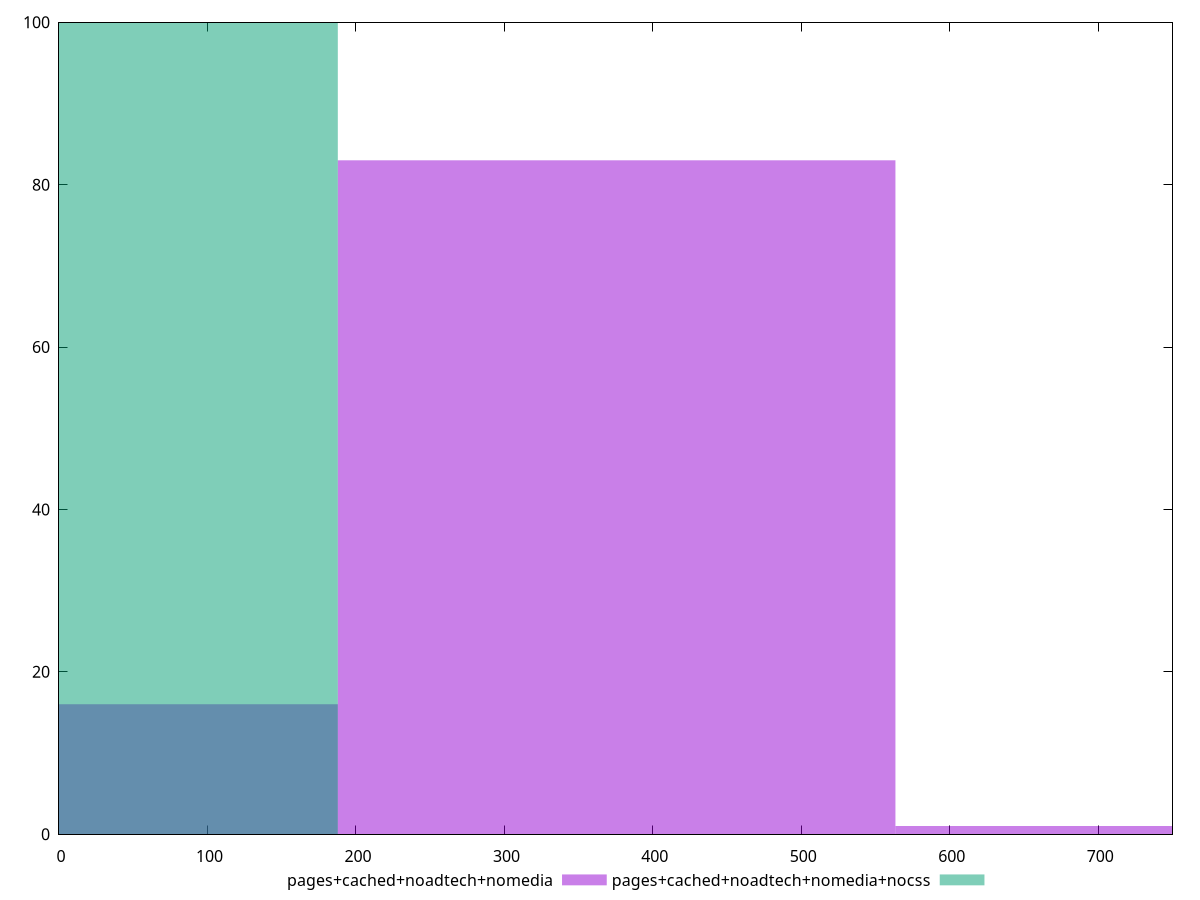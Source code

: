 reset

$pagesCachedNoadtechNomedia <<EOF
375.5881066178498 83
0 16
751.1762132356996 1
EOF

$pagesCachedNoadtechNomediaNocss <<EOF
0 100
EOF

set key outside below
set boxwidth 375.5881066178498
set xrange [0:750]
set yrange [0:100]
set trange [0:100]
set style fill transparent solid 0.5 noborder
set terminal svg size 640, 500 enhanced background rgb 'white'
set output "report_00013_2021-02-09T12-04-24.940Z/unused-css-rules/comparison/histogram/3_vs_4.svg"

plot $pagesCachedNoadtechNomedia title "pages+cached+noadtech+nomedia" with boxes, \
     $pagesCachedNoadtechNomediaNocss title "pages+cached+noadtech+nomedia+nocss" with boxes

reset

